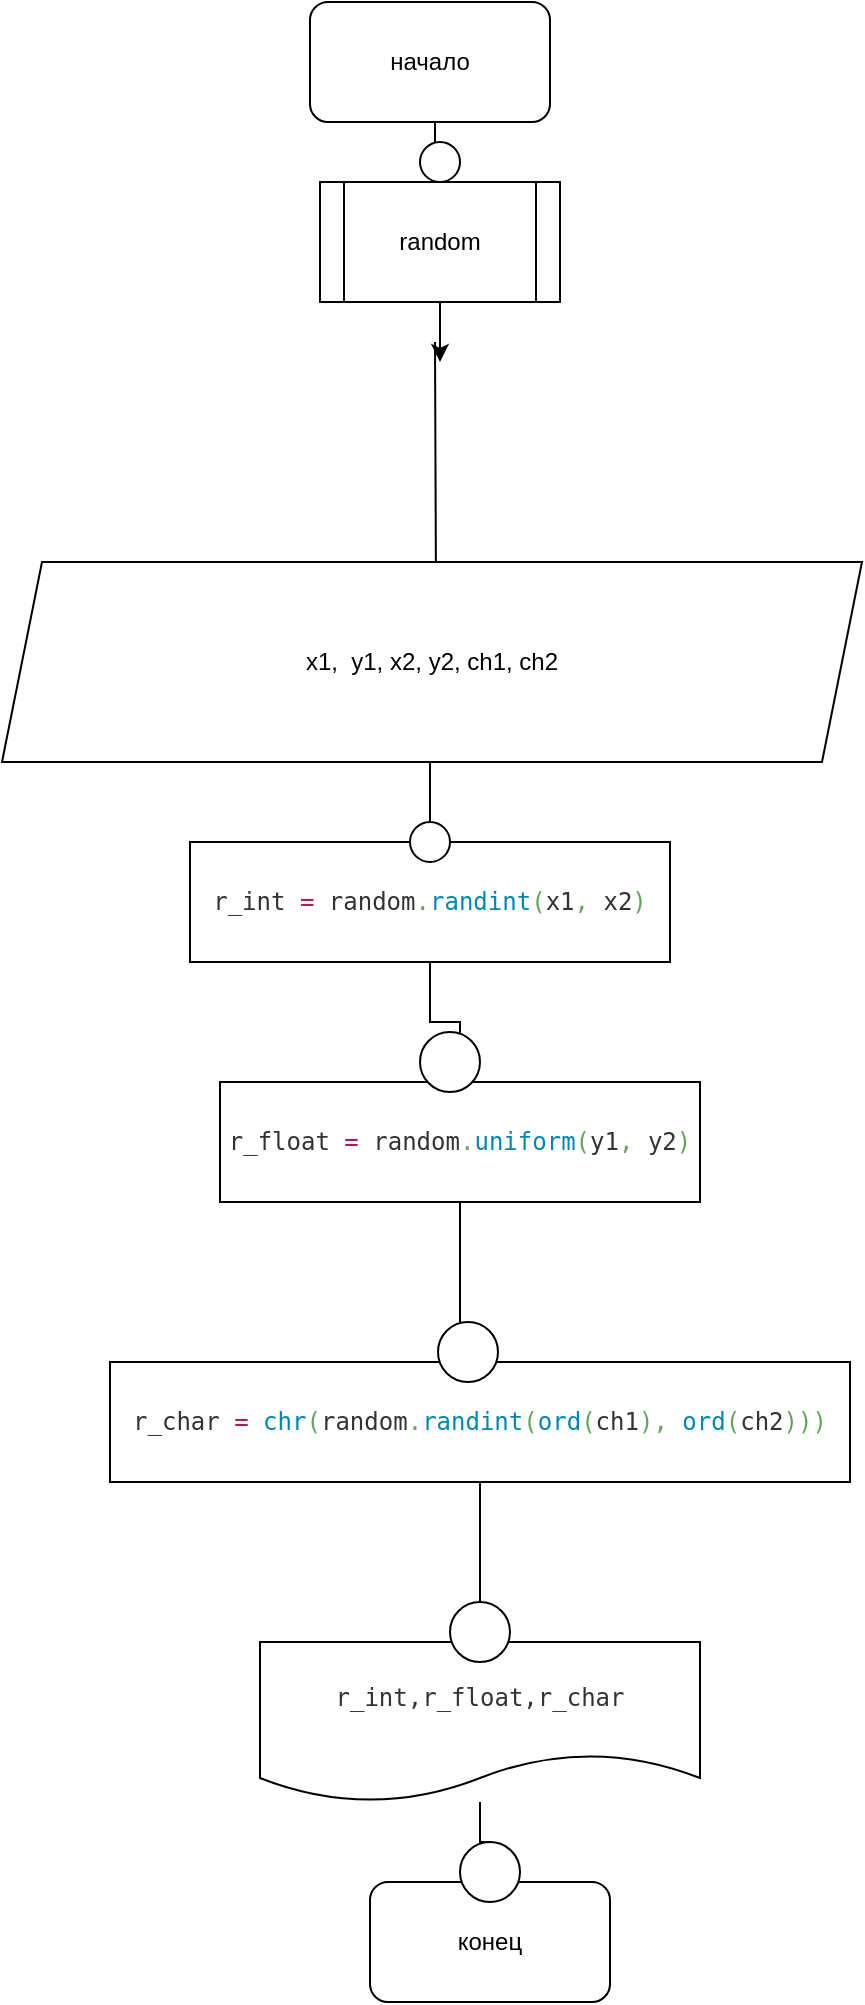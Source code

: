 <mxfile version="17.4.2" type="device"><diagram id="_6ty7ais7s_YJlyO94UW" name="Page-1"><mxGraphModel dx="868" dy="393" grid="1" gridSize="10" guides="1" tooltips="1" connect="1" arrows="1" fold="1" page="1" pageScale="1" pageWidth="827" pageHeight="1169" math="0" shadow="0"><root><mxCell id="0"/><mxCell id="1" parent="0"/><mxCell id="rN6mDpCtCXggrvxoOlsf-1" value="&lt;font style=&quot;vertical-align: inherit&quot;&gt;&lt;font style=&quot;vertical-align: inherit&quot;&gt;начало&lt;/font&gt;&lt;/font&gt;" style="rounded=1;whiteSpace=wrap;html=1;" vertex="1" parent="1"><mxGeometry x="320" y="40" width="120" height="60" as="geometry"/></mxCell><mxCell id="rN6mDpCtCXggrvxoOlsf-14" style="edgeStyle=orthogonalEdgeStyle;rounded=0;orthogonalLoop=1;jettySize=auto;html=1;entryX=0.5;entryY=0;entryDx=0;entryDy=0;" edge="1" parent="1" target="rN6mDpCtCXggrvxoOlsf-13"><mxGeometry relative="1" as="geometry"><mxPoint x="382.5" y="210" as="sourcePoint"/></mxGeometry></mxCell><mxCell id="rN6mDpCtCXggrvxoOlsf-41" style="edgeStyle=orthogonalEdgeStyle;rounded=0;orthogonalLoop=1;jettySize=auto;html=1;exitX=0.5;exitY=1;exitDx=0;exitDy=0;entryX=0.5;entryY=0;entryDx=0;entryDy=0;" edge="1" parent="1" source="rN6mDpCtCXggrvxoOlsf-13" target="rN6mDpCtCXggrvxoOlsf-15"><mxGeometry relative="1" as="geometry"/></mxCell><mxCell id="rN6mDpCtCXggrvxoOlsf-13" value="&lt;pre style=&quot;background-color: #ffffff ; color: #333333 ; font-family: &amp;#34;jetbrains mono&amp;#34; , monospace ; font-size: 9 8pt&quot;&gt;&lt;pre style=&quot;font-family: &amp;#34;jetbrains mono&amp;#34; , monospace&quot;&gt;&lt;pre style=&quot;font-family: &amp;#34;jetbrains mono&amp;#34; , monospace&quot;&gt;r_int &lt;span style=&quot;color: #a71d5d&quot;&gt;= &lt;/span&gt;random&lt;span style=&quot;color: #63a35c&quot;&gt;.&lt;/span&gt;&lt;span style=&quot;color: #0086b3&quot;&gt;randint&lt;/span&gt;&lt;span style=&quot;color: #63a35c&quot;&gt;(&lt;/span&gt;x1&lt;span style=&quot;color: #63a35c&quot;&gt;, &lt;/span&gt;x2&lt;span style=&quot;color: #63a35c&quot;&gt;)&lt;/span&gt;&lt;/pre&gt;&lt;/pre&gt;&lt;/pre&gt;" style="rounded=0;whiteSpace=wrap;html=1;" vertex="1" parent="1"><mxGeometry x="260" y="460" width="240" height="60" as="geometry"/></mxCell><mxCell id="rN6mDpCtCXggrvxoOlsf-56" style="edgeStyle=orthogonalEdgeStyle;rounded=0;orthogonalLoop=1;jettySize=auto;html=1;exitX=0.5;exitY=1;exitDx=0;exitDy=0;entryX=0.5;entryY=0;entryDx=0;entryDy=0;startArrow=none;" edge="1" parent="1" source="rN6mDpCtCXggrvxoOlsf-57" target="rN6mDpCtCXggrvxoOlsf-55"><mxGeometry relative="1" as="geometry"/></mxCell><mxCell id="rN6mDpCtCXggrvxoOlsf-15" value="&lt;pre style=&quot;background-color: #ffffff ; color: #333333 ; font-family: &amp;#34;jetbrains mono&amp;#34; , monospace ; font-size: 9 8pt&quot;&gt;&lt;pre style=&quot;font-family: &amp;#34;jetbrains mono&amp;#34; , monospace&quot;&gt;r_float &lt;span style=&quot;color: #a71d5d&quot;&gt;= &lt;/span&gt;random&lt;span style=&quot;color: #63a35c&quot;&gt;.&lt;/span&gt;&lt;span style=&quot;color: #0086b3&quot;&gt;uniform&lt;/span&gt;&lt;span style=&quot;color: #63a35c&quot;&gt;(&lt;/span&gt;y1&lt;span style=&quot;color: #63a35c&quot;&gt;, &lt;/span&gt;y2&lt;span style=&quot;color: #63a35c&quot;&gt;)&lt;/span&gt;&lt;/pre&gt;&lt;/pre&gt;" style="rounded=0;whiteSpace=wrap;html=1;" vertex="1" parent="1"><mxGeometry x="275" y="580" width="240" height="60" as="geometry"/></mxCell><mxCell id="rN6mDpCtCXggrvxoOlsf-35" value="" style="edgeStyle=orthogonalEdgeStyle;rounded=0;orthogonalLoop=1;jettySize=auto;html=1;exitX=0.5;exitY=1;exitDx=0;exitDy=0;entryX=0.5;entryY=0;entryDx=0;entryDy=0;endArrow=none;" edge="1" parent="1" source="rN6mDpCtCXggrvxoOlsf-1"><mxGeometry relative="1" as="geometry"><mxPoint x="380" y="100" as="sourcePoint"/><mxPoint x="382.5" y="130" as="targetPoint"/></mxGeometry></mxCell><mxCell id="rN6mDpCtCXggrvxoOlsf-51" value="x1,&amp;nbsp; y1, x2, y2, ch1, ch2" style="shape=parallelogram;perimeter=parallelogramPerimeter;whiteSpace=wrap;html=1;fixedSize=1;" vertex="1" parent="1"><mxGeometry x="166" y="320" width="430" height="100" as="geometry"/></mxCell><mxCell id="rN6mDpCtCXggrvxoOlsf-52" value="" style="ellipse;whiteSpace=wrap;html=1;aspect=fixed;" vertex="1" parent="1"><mxGeometry x="375" y="110" width="20" height="20" as="geometry"/></mxCell><mxCell id="rN6mDpCtCXggrvxoOlsf-53" value="" style="ellipse;whiteSpace=wrap;html=1;aspect=fixed;" vertex="1" parent="1"><mxGeometry x="370" y="450" width="20" height="20" as="geometry"/></mxCell><mxCell id="rN6mDpCtCXggrvxoOlsf-54" value="" style="ellipse;whiteSpace=wrap;html=1;aspect=fixed;" vertex="1" parent="1"><mxGeometry x="375" y="555" width="30" height="30" as="geometry"/></mxCell><mxCell id="rN6mDpCtCXggrvxoOlsf-61" value="" style="edgeStyle=orthogonalEdgeStyle;rounded=0;orthogonalLoop=1;jettySize=auto;html=1;startArrow=none;" edge="1" parent="1" source="rN6mDpCtCXggrvxoOlsf-59" target="rN6mDpCtCXggrvxoOlsf-60"><mxGeometry relative="1" as="geometry"/></mxCell><mxCell id="rN6mDpCtCXggrvxoOlsf-55" value="&lt;pre style=&quot;background-color: #ffffff ; color: #333333 ; font-family: &amp;#34;jetbrains mono&amp;#34; , monospace ; font-size: 9 8pt&quot;&gt;&lt;pre style=&quot;font-family: &amp;#34;jetbrains mono&amp;#34; , monospace&quot;&gt;r_int,r_float,r_char&lt;/pre&gt;&lt;/pre&gt;" style="shape=document;whiteSpace=wrap;html=1;boundedLbl=1;" vertex="1" parent="1"><mxGeometry x="295" y="860" width="220" height="80" as="geometry"/></mxCell><mxCell id="rN6mDpCtCXggrvxoOlsf-60" value="конец" style="rounded=1;whiteSpace=wrap;html=1;" vertex="1" parent="1"><mxGeometry x="350" y="980" width="120" height="60" as="geometry"/></mxCell><mxCell id="rN6mDpCtCXggrvxoOlsf-66" style="edgeStyle=orthogonalEdgeStyle;rounded=0;orthogonalLoop=1;jettySize=auto;html=1;exitX=0.5;exitY=1;exitDx=0;exitDy=0;" edge="1" parent="1" source="rN6mDpCtCXggrvxoOlsf-62"><mxGeometry relative="1" as="geometry"><mxPoint x="385" y="220" as="targetPoint"/></mxGeometry></mxCell><mxCell id="rN6mDpCtCXggrvxoOlsf-62" value="random" style="shape=process;whiteSpace=wrap;html=1;backgroundOutline=1;" vertex="1" parent="1"><mxGeometry x="325" y="130" width="120" height="60" as="geometry"/></mxCell><mxCell id="rN6mDpCtCXggrvxoOlsf-59" value="" style="ellipse;whiteSpace=wrap;html=1;aspect=fixed;" vertex="1" parent="1"><mxGeometry x="395" y="960" width="30" height="30" as="geometry"/></mxCell><mxCell id="rN6mDpCtCXggrvxoOlsf-64" value="" style="edgeStyle=orthogonalEdgeStyle;rounded=0;orthogonalLoop=1;jettySize=auto;html=1;endArrow=none;" edge="1" parent="1" source="rN6mDpCtCXggrvxoOlsf-55" target="rN6mDpCtCXggrvxoOlsf-59"><mxGeometry relative="1" as="geometry"><mxPoint x="400" y="585" as="sourcePoint"/><mxPoint x="410" y="850" as="targetPoint"/></mxGeometry></mxCell><mxCell id="rN6mDpCtCXggrvxoOlsf-57" value="" style="ellipse;whiteSpace=wrap;html=1;aspect=fixed;" vertex="1" parent="1"><mxGeometry x="390" y="840" width="30" height="30" as="geometry"/></mxCell><mxCell id="rN6mDpCtCXggrvxoOlsf-65" value="" style="edgeStyle=orthogonalEdgeStyle;rounded=0;orthogonalLoop=1;jettySize=auto;html=1;exitX=0.5;exitY=1;exitDx=0;exitDy=0;entryX=0.5;entryY=0;entryDx=0;entryDy=0;endArrow=none;" edge="1" parent="1" source="rN6mDpCtCXggrvxoOlsf-15" target="rN6mDpCtCXggrvxoOlsf-57"><mxGeometry relative="1" as="geometry"><mxPoint x="380" y="460" as="sourcePoint"/><mxPoint x="410" y="720" as="targetPoint"/></mxGeometry></mxCell><mxCell id="rN6mDpCtCXggrvxoOlsf-68" value="&lt;pre style=&quot;background-color: #ffffff ; color: #333333 ; font-family: &amp;#34;jetbrains mono&amp;#34; , monospace ; font-size: 9 8pt&quot;&gt;r_char &lt;span style=&quot;color: #a71d5d&quot;&gt;= &lt;/span&gt;&lt;span style=&quot;color: #0086b3&quot;&gt;chr&lt;/span&gt;&lt;span style=&quot;color: #63a35c&quot;&gt;(&lt;/span&gt;random&lt;span style=&quot;color: #63a35c&quot;&gt;.&lt;/span&gt;&lt;span style=&quot;color: #0086b3&quot;&gt;randint&lt;/span&gt;&lt;span style=&quot;color: #63a35c&quot;&gt;(&lt;/span&gt;&lt;span style=&quot;color: #0086b3&quot;&gt;ord&lt;/span&gt;&lt;span style=&quot;color: #63a35c&quot;&gt;(&lt;/span&gt;ch1&lt;span style=&quot;color: #63a35c&quot;&gt;), &lt;/span&gt;&lt;span style=&quot;color: #0086b3&quot;&gt;ord&lt;/span&gt;&lt;span style=&quot;color: #63a35c&quot;&gt;(&lt;/span&gt;ch2&lt;span style=&quot;color: #63a35c&quot;&gt;)))&lt;/span&gt;&lt;/pre&gt;" style="rounded=0;whiteSpace=wrap;html=1;" vertex="1" parent="1"><mxGeometry x="220" y="720" width="370" height="60" as="geometry"/></mxCell><mxCell id="rN6mDpCtCXggrvxoOlsf-69" value="" style="ellipse;whiteSpace=wrap;html=1;aspect=fixed;" vertex="1" parent="1"><mxGeometry x="384" y="700" width="30" height="30" as="geometry"/></mxCell></root></mxGraphModel></diagram></mxfile>